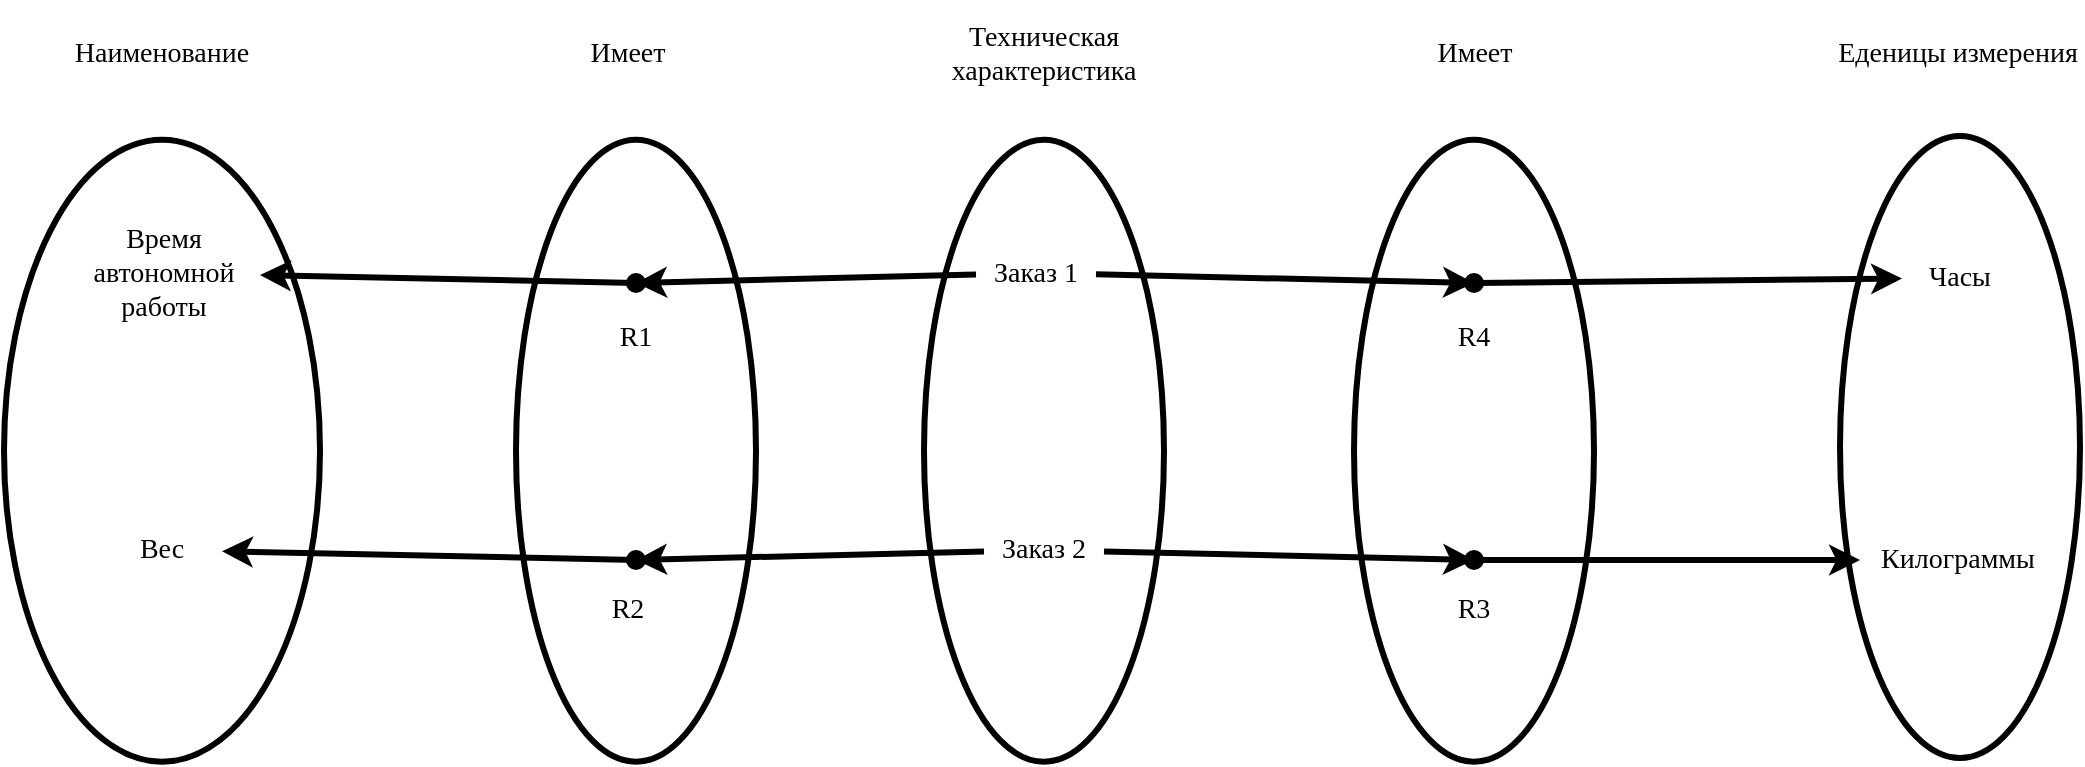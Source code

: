<mxfile version="24.2.5" type="device">
  <diagram name="Страница — 1" id="ixpkwJkv7t2VHwCcDScQ">
    <mxGraphModel dx="1468" dy="639" grid="0" gridSize="10" guides="1" tooltips="1" connect="1" arrows="1" fold="1" page="0" pageScale="1" pageWidth="827" pageHeight="1169" background="#ffffff" math="0" shadow="0">
      <root>
        <mxCell id="0" />
        <mxCell id="1" parent="0" />
        <mxCell id="YJbK8Cq0TVIo4pcN-Apy-1" value="" style="ellipse;whiteSpace=wrap;html=1;strokeWidth=3;fontSize=14;fontFamily=Times New Roman;labelBackgroundColor=default;" parent="1" vertex="1">
          <mxGeometry x="-26" y="93.88" width="158" height="311" as="geometry" />
        </mxCell>
        <mxCell id="YJbK8Cq0TVIo4pcN-Apy-5" value="" style="ellipse;whiteSpace=wrap;html=1;strokeWidth=3;fontSize=14;fontFamily=Times New Roman;labelBackgroundColor=default;" parent="1" vertex="1">
          <mxGeometry x="230" y="93.88" width="120" height="311" as="geometry" />
        </mxCell>
        <mxCell id="YJbK8Cq0TVIo4pcN-Apy-6" value="" style="ellipse;whiteSpace=wrap;html=1;strokeWidth=3;fontSize=14;fontFamily=Times New Roman;labelBackgroundColor=default;" parent="1" vertex="1">
          <mxGeometry x="434" y="93.88" width="120" height="311" as="geometry" />
        </mxCell>
        <mxCell id="YJbK8Cq0TVIo4pcN-Apy-7" value="" style="ellipse;whiteSpace=wrap;html=1;strokeWidth=3;fontSize=14;fontFamily=Times New Roman;labelBackgroundColor=default;" parent="1" vertex="1">
          <mxGeometry x="649" y="93.88" width="120" height="311" as="geometry" />
        </mxCell>
        <mxCell id="YJbK8Cq0TVIo4pcN-Apy-8" value="" style="ellipse;whiteSpace=wrap;html=1;strokeWidth=3;fontSize=14;fontFamily=Times New Roman;labelBackgroundColor=default;" parent="1" vertex="1">
          <mxGeometry x="892" y="92" width="120" height="311" as="geometry" />
        </mxCell>
        <mxCell id="YJbK8Cq0TVIo4pcN-Apy-9" value="Наименование" style="text;html=1;align=center;verticalAlign=middle;whiteSpace=wrap;rounded=0;strokeWidth=3;fontSize=14;fontFamily=Times New Roman;labelBackgroundColor=default;" parent="1" vertex="1">
          <mxGeometry x="-5" y="24" width="116" height="54" as="geometry" />
        </mxCell>
        <mxCell id="YJbK8Cq0TVIo4pcN-Apy-10" value="Имеет" style="text;html=1;align=center;verticalAlign=middle;whiteSpace=wrap;rounded=0;strokeWidth=3;fontSize=14;fontFamily=Times New Roman;labelBackgroundColor=default;" parent="1" vertex="1">
          <mxGeometry x="242" y="36" width="88" height="30" as="geometry" />
        </mxCell>
        <mxCell id="YJbK8Cq0TVIo4pcN-Apy-11" value="Техническая характеристика" style="text;html=1;align=center;verticalAlign=middle;whiteSpace=wrap;rounded=0;strokeWidth=3;fontSize=14;fontFamily=Times New Roman;labelBackgroundColor=default;" parent="1" vertex="1">
          <mxGeometry x="464" y="36" width="60" height="30" as="geometry" />
        </mxCell>
        <mxCell id="YJbK8Cq0TVIo4pcN-Apy-12" value="Имеет" style="text;html=1;align=center;verticalAlign=middle;whiteSpace=wrap;rounded=0;strokeWidth=3;fontSize=14;fontFamily=Times New Roman;labelBackgroundColor=default;" parent="1" vertex="1">
          <mxGeometry x="668.5" y="36" width="81" height="30" as="geometry" />
        </mxCell>
        <mxCell id="YJbK8Cq0TVIo4pcN-Apy-13" value="Еденицы измерения" style="text;html=1;align=center;verticalAlign=middle;whiteSpace=wrap;rounded=0;strokeWidth=3;fontSize=14;fontFamily=Times New Roman;labelBackgroundColor=default;" parent="1" vertex="1">
          <mxGeometry x="890" y="36" width="122" height="30" as="geometry" />
        </mxCell>
        <mxCell id="YJbK8Cq0TVIo4pcN-Apy-17" value="Время автономной работы" style="text;html=1;align=center;verticalAlign=middle;whiteSpace=wrap;rounded=0;strokeWidth=3;fontSize=14;fontFamily=Times New Roman;labelBackgroundColor=default;" parent="1" vertex="1">
          <mxGeometry x="6" y="145.5" width="96" height="30" as="geometry" />
        </mxCell>
        <mxCell id="YJbK8Cq0TVIo4pcN-Apy-18" value="Вес" style="text;html=1;align=center;verticalAlign=middle;whiteSpace=wrap;rounded=0;strokeWidth=3;fontSize=14;fontFamily=Times New Roman;labelBackgroundColor=default;" parent="1" vertex="1">
          <mxGeometry x="23" y="284" width="60" height="30" as="geometry" />
        </mxCell>
        <mxCell id="YJbK8Cq0TVIo4pcN-Apy-19" value="" style="shape=waypoint;sketch=0;fillStyle=solid;size=6;pointerEvents=1;points=[];fillColor=none;resizable=0;rotatable=0;perimeter=centerPerimeter;snapToPoint=1;strokeWidth=3;fontSize=14;fontFamily=Times New Roman;labelBackgroundColor=default;" parent="1" vertex="1">
          <mxGeometry x="280" y="155.5" width="20" height="20" as="geometry" />
        </mxCell>
        <mxCell id="YJbK8Cq0TVIo4pcN-Apy-20" value="" style="shape=waypoint;sketch=0;fillStyle=solid;size=6;pointerEvents=1;points=[];fillColor=none;resizable=0;rotatable=0;perimeter=centerPerimeter;snapToPoint=1;strokeWidth=3;fontSize=14;fontFamily=Times New Roman;labelBackgroundColor=default;" parent="1" vertex="1">
          <mxGeometry x="280" y="294" width="20" height="20" as="geometry" />
        </mxCell>
        <mxCell id="YJbK8Cq0TVIo4pcN-Apy-21" value="Заказ 1" style="text;html=1;align=center;verticalAlign=middle;whiteSpace=wrap;rounded=0;strokeWidth=3;fontSize=14;fontFamily=Times New Roman;labelBackgroundColor=default;" parent="1" vertex="1">
          <mxGeometry x="460" y="145.5" width="60" height="30" as="geometry" />
        </mxCell>
        <mxCell id="YJbK8Cq0TVIo4pcN-Apy-22" value="Заказ 2" style="text;html=1;align=center;verticalAlign=middle;whiteSpace=wrap;rounded=0;strokeWidth=3;fontSize=14;fontFamily=Times New Roman;labelBackgroundColor=default;" parent="1" vertex="1">
          <mxGeometry x="464" y="284" width="60" height="30" as="geometry" />
        </mxCell>
        <mxCell id="YJbK8Cq0TVIo4pcN-Apy-23" value="" style="shape=waypoint;sketch=0;fillStyle=solid;size=6;pointerEvents=1;points=[];fillColor=none;resizable=0;rotatable=0;perimeter=centerPerimeter;snapToPoint=1;strokeWidth=3;fontSize=14;fontFamily=Times New Roman;labelBackgroundColor=default;" parent="1" vertex="1">
          <mxGeometry x="699" y="155.5" width="20" height="20" as="geometry" />
        </mxCell>
        <mxCell id="YJbK8Cq0TVIo4pcN-Apy-24" value="" style="shape=waypoint;sketch=0;fillStyle=solid;size=6;pointerEvents=1;points=[];fillColor=none;resizable=0;rotatable=0;perimeter=centerPerimeter;snapToPoint=1;strokeWidth=3;fontSize=14;fontFamily=Times New Roman;labelBackgroundColor=default;" parent="1" vertex="1">
          <mxGeometry x="699" y="294" width="20" height="20" as="geometry" />
        </mxCell>
        <mxCell id="YJbK8Cq0TVIo4pcN-Apy-25" value="Часы" style="text;html=1;align=center;verticalAlign=middle;whiteSpace=wrap;rounded=0;strokeWidth=3;fontSize=14;fontFamily=Times New Roman;labelBackgroundColor=default;" parent="1" vertex="1">
          <mxGeometry x="923" y="148" width="58" height="30" as="geometry" />
        </mxCell>
        <mxCell id="YJbK8Cq0TVIo4pcN-Apy-26" value="Килограммы" style="text;html=1;align=center;verticalAlign=middle;whiteSpace=wrap;rounded=0;strokeWidth=3;fontSize=14;fontFamily=Times New Roman;labelBackgroundColor=default;" parent="1" vertex="1">
          <mxGeometry x="902" y="289" width="98" height="30" as="geometry" />
        </mxCell>
        <mxCell id="YJbK8Cq0TVIo4pcN-Apy-27" value="R1" style="text;html=1;align=center;verticalAlign=middle;whiteSpace=wrap;rounded=0;strokeWidth=3;fontSize=14;fontFamily=Times New Roman;labelBackgroundColor=default;" parent="1" vertex="1">
          <mxGeometry x="260" y="178" width="60" height="30" as="geometry" />
        </mxCell>
        <mxCell id="YJbK8Cq0TVIo4pcN-Apy-28" value="R2" style="text;html=1;align=center;verticalAlign=middle;whiteSpace=wrap;rounded=0;strokeWidth=3;fontSize=14;fontFamily=Times New Roman;labelBackgroundColor=default;" parent="1" vertex="1">
          <mxGeometry x="256" y="314" width="60" height="30" as="geometry" />
        </mxCell>
        <mxCell id="YJbK8Cq0TVIo4pcN-Apy-29" value="R3" style="text;html=1;align=center;verticalAlign=middle;whiteSpace=wrap;rounded=0;strokeWidth=3;fontSize=14;fontFamily=Times New Roman;labelBackgroundColor=default;" parent="1" vertex="1">
          <mxGeometry x="679" y="314" width="60" height="30" as="geometry" />
        </mxCell>
        <mxCell id="YJbK8Cq0TVIo4pcN-Apy-30" value="R4" style="text;html=1;align=center;verticalAlign=middle;whiteSpace=wrap;rounded=0;strokeWidth=3;fontSize=14;fontFamily=Times New Roman;labelBackgroundColor=default;" parent="1" vertex="1">
          <mxGeometry x="679" y="178" width="60" height="30" as="geometry" />
        </mxCell>
        <mxCell id="YJbK8Cq0TVIo4pcN-Apy-31" value="" style="endArrow=none;html=1;rounded=0;strokeWidth=3;fontSize=14;fontFamily=Times New Roman;labelBackgroundColor=default;startArrow=classic;startFill=1;endFill=0;" parent="1" source="YJbK8Cq0TVIo4pcN-Apy-18" target="YJbK8Cq0TVIo4pcN-Apy-20" edge="1">
          <mxGeometry width="50" height="50" relative="1" as="geometry">
            <mxPoint x="86.5" y="290.464" as="sourcePoint" />
            <mxPoint x="240" y="403" as="targetPoint" />
          </mxGeometry>
        </mxCell>
        <mxCell id="YJbK8Cq0TVIo4pcN-Apy-32" value="" style="endArrow=none;html=1;rounded=0;entryX=0.768;entryY=0.505;entryDx=0;entryDy=0;entryPerimeter=0;strokeWidth=3;fontSize=14;fontFamily=Times New Roman;labelBackgroundColor=default;startArrow=classic;startFill=1;endFill=0;" parent="1" source="YJbK8Cq0TVIo4pcN-Apy-17" target="YJbK8Cq0TVIo4pcN-Apy-19" edge="1">
          <mxGeometry width="50" height="50" relative="1" as="geometry">
            <mxPoint x="86.5" y="165.5" as="sourcePoint" />
            <mxPoint x="378" y="277" as="targetPoint" />
          </mxGeometry>
        </mxCell>
        <mxCell id="YJbK8Cq0TVIo4pcN-Apy-33" value="" style="endArrow=none;html=1;rounded=0;exitX=0.689;exitY=0.743;exitDx=0;exitDy=0;exitPerimeter=0;strokeWidth=3;fontSize=14;fontFamily=Times New Roman;labelBackgroundColor=default;startArrow=classic;startFill=1;endFill=0;" parent="1" source="YJbK8Cq0TVIo4pcN-Apy-19" target="YJbK8Cq0TVIo4pcN-Apy-21" edge="1">
          <mxGeometry width="50" height="50" relative="1" as="geometry">
            <mxPoint x="328" y="327" as="sourcePoint" />
            <mxPoint x="378" y="277" as="targetPoint" />
          </mxGeometry>
        </mxCell>
        <mxCell id="YJbK8Cq0TVIo4pcN-Apy-34" value="" style="endArrow=none;html=1;rounded=0;strokeWidth=3;fontSize=14;fontFamily=Times New Roman;labelBackgroundColor=default;startArrow=classic;startFill=1;endFill=0;" parent="1" source="YJbK8Cq0TVIo4pcN-Apy-20" target="YJbK8Cq0TVIo4pcN-Apy-22" edge="1">
          <mxGeometry width="50" height="50" relative="1" as="geometry">
            <mxPoint x="378" y="447" as="sourcePoint" />
            <mxPoint x="428" y="397" as="targetPoint" />
          </mxGeometry>
        </mxCell>
        <mxCell id="YJbK8Cq0TVIo4pcN-Apy-36" value="" style="endArrow=classic;html=1;rounded=0;strokeWidth=3;fontSize=14;fontFamily=Times New Roman;labelBackgroundColor=default;" parent="1" source="YJbK8Cq0TVIo4pcN-Apy-21" target="YJbK8Cq0TVIo4pcN-Apy-23" edge="1">
          <mxGeometry width="50" height="50" relative="1" as="geometry">
            <mxPoint x="328" y="327" as="sourcePoint" />
            <mxPoint x="378" y="277" as="targetPoint" />
          </mxGeometry>
        </mxCell>
        <mxCell id="YJbK8Cq0TVIo4pcN-Apy-37" value="" style="endArrow=classic;html=1;rounded=0;strokeWidth=3;fontSize=14;fontFamily=Times New Roman;labelBackgroundColor=default;" parent="1" source="YJbK8Cq0TVIo4pcN-Apy-22" target="YJbK8Cq0TVIo4pcN-Apy-24" edge="1">
          <mxGeometry width="50" height="50" relative="1" as="geometry">
            <mxPoint x="568" y="304" as="sourcePoint" />
            <mxPoint x="618" y="254" as="targetPoint" />
          </mxGeometry>
        </mxCell>
        <mxCell id="YJbK8Cq0TVIo4pcN-Apy-38" value="" style="endArrow=classic;html=1;rounded=0;exitX=1.049;exitY=0.596;exitDx=0;exitDy=0;exitPerimeter=0;strokeWidth=3;fontSize=14;fontFamily=Times New Roman;labelBackgroundColor=default;" parent="1" source="YJbK8Cq0TVIo4pcN-Apy-24" target="YJbK8Cq0TVIo4pcN-Apy-26" edge="1">
          <mxGeometry width="50" height="50" relative="1" as="geometry">
            <mxPoint x="633" y="287" as="sourcePoint" />
            <mxPoint x="683" y="237" as="targetPoint" />
          </mxGeometry>
        </mxCell>
        <mxCell id="YJbK8Cq0TVIo4pcN-Apy-39" value="" style="endArrow=classic;html=1;rounded=0;exitX=0.301;exitY=0.123;exitDx=0;exitDy=0;exitPerimeter=0;strokeWidth=3;fontSize=14;fontFamily=Times New Roman;labelBackgroundColor=default;" parent="1" source="YJbK8Cq0TVIo4pcN-Apy-23" target="YJbK8Cq0TVIo4pcN-Apy-25" edge="1">
          <mxGeometry width="50" height="50" relative="1" as="geometry">
            <mxPoint x="633" y="287" as="sourcePoint" />
            <mxPoint x="683" y="237" as="targetPoint" />
          </mxGeometry>
        </mxCell>
      </root>
    </mxGraphModel>
  </diagram>
</mxfile>
